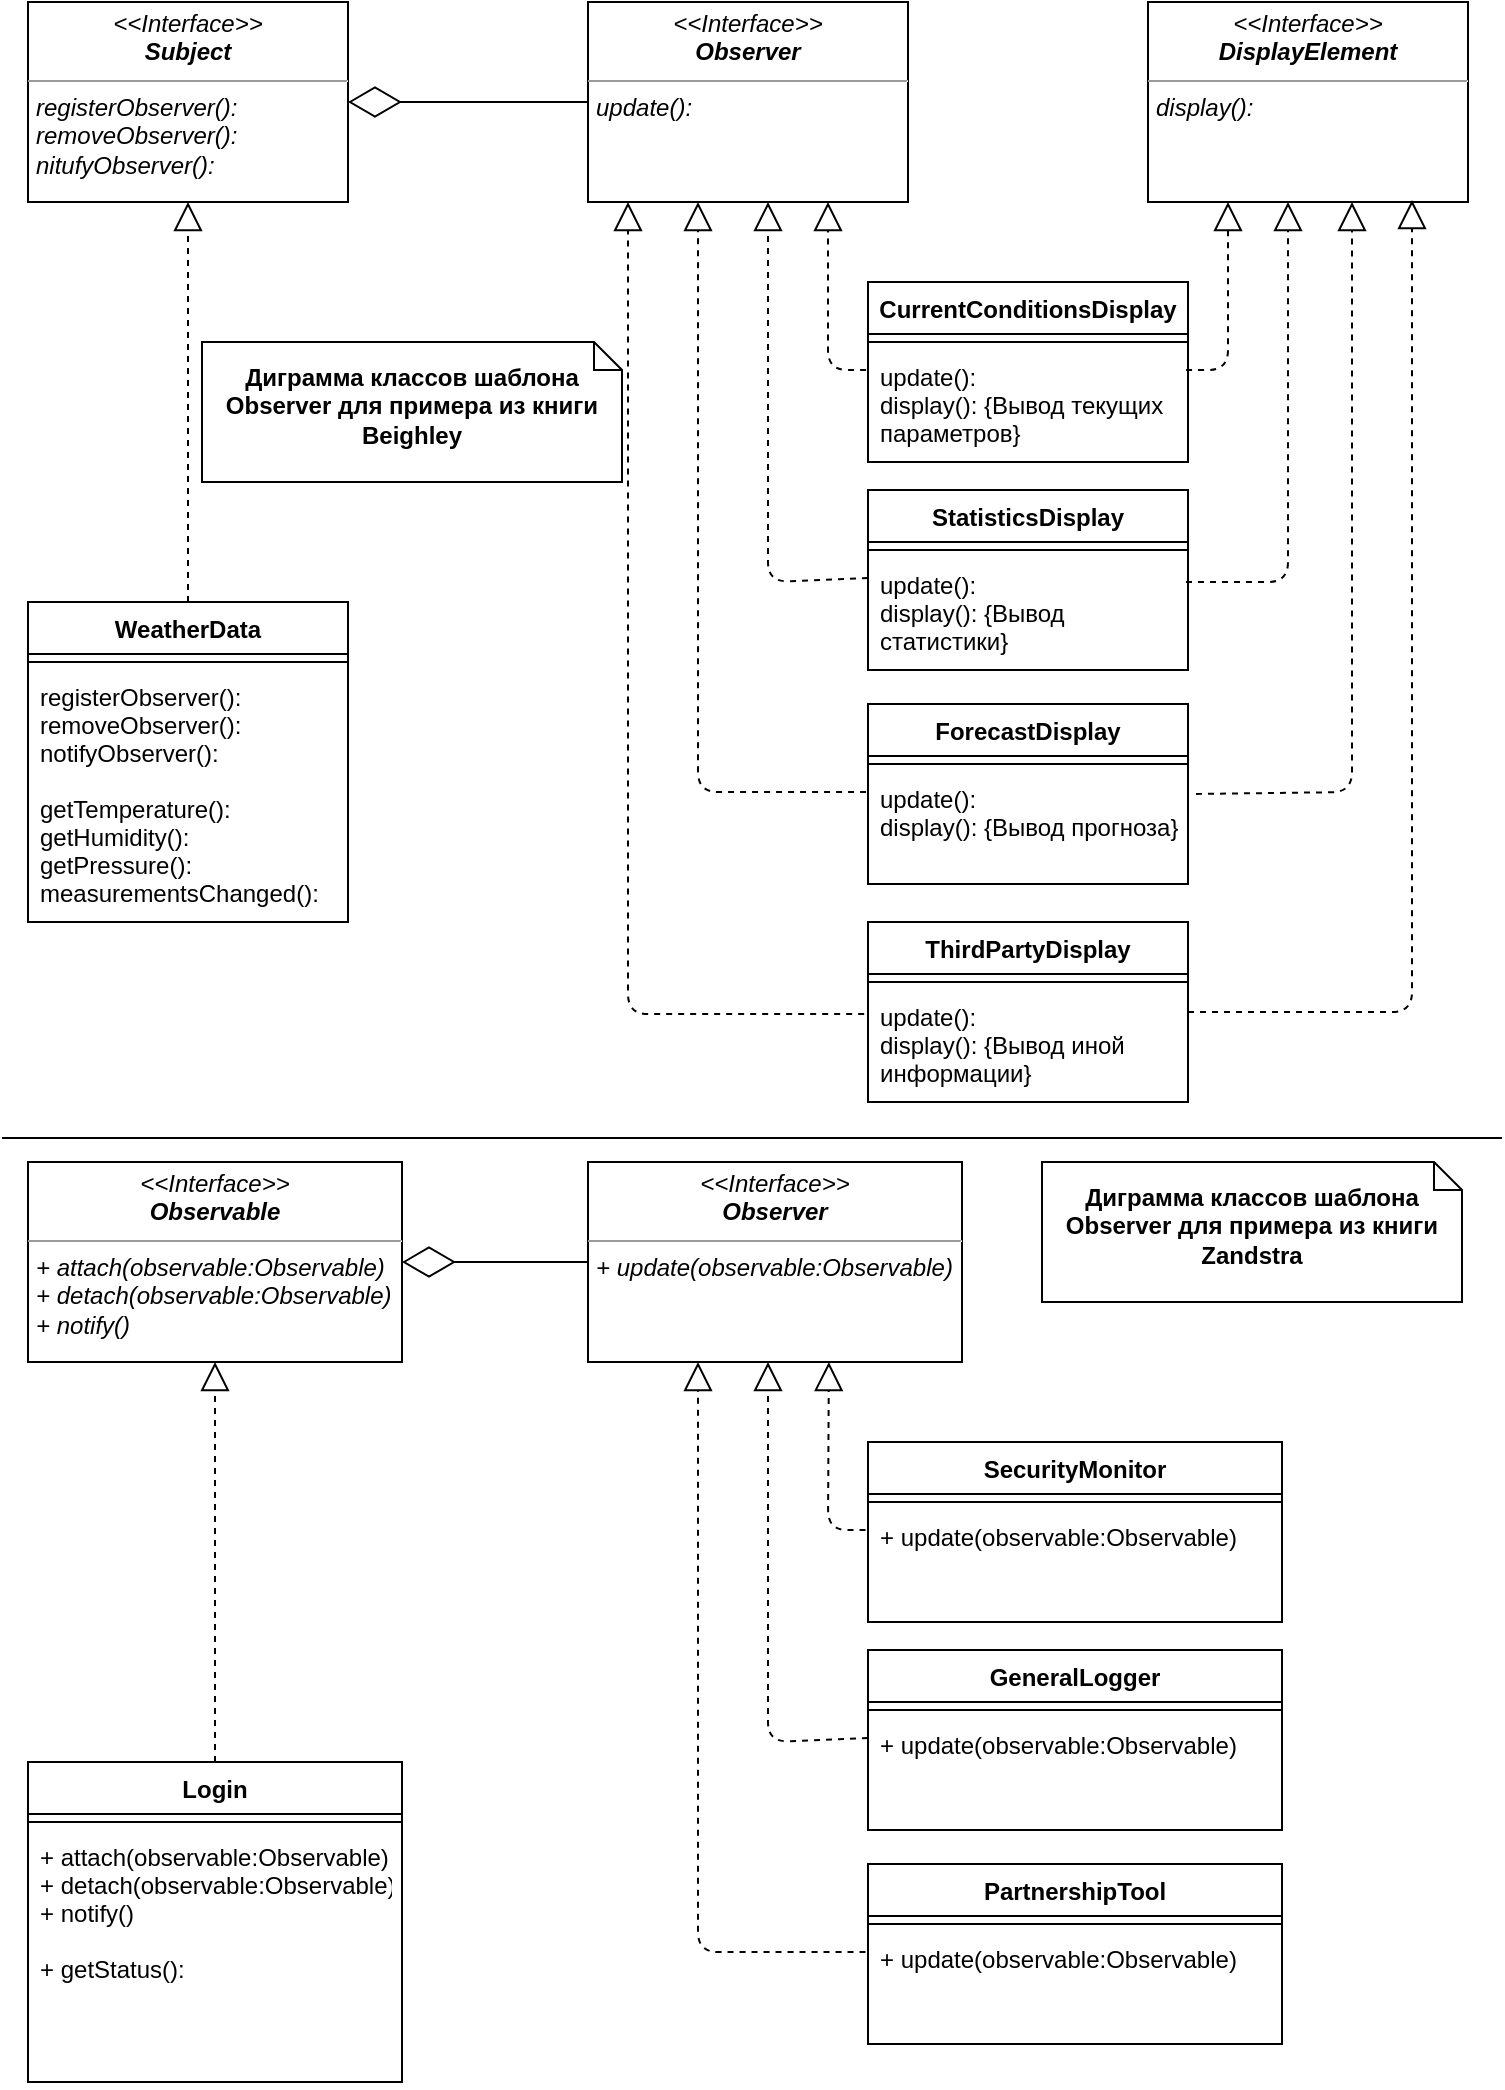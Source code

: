 <mxfile version="11.0.7" type="github"><diagram id="Im0hN4s91Ue4VrRXQH49" name="Page-1"><mxGraphModel dx="1422" dy="795" grid="1" gridSize="10" guides="1" tooltips="1" connect="1" arrows="1" fold="1" page="1" pageScale="1" pageWidth="827" pageHeight="1169" math="0" shadow="0"><root><mxCell id="0"/><mxCell id="1" parent="0"/><mxCell id="SD8tj3Her-AM9PMI1ePa-1" value="WeatherData" style="swimlane;fontStyle=1;align=center;verticalAlign=top;childLayout=stackLayout;horizontal=1;startSize=26;horizontalStack=0;resizeParent=1;resizeParentMax=0;resizeLast=0;collapsible=1;marginBottom=0;" parent="1" vertex="1"><mxGeometry x="53" y="320" width="160" height="160" as="geometry"/></mxCell><mxCell id="SD8tj3Her-AM9PMI1ePa-3" value="" style="line;strokeWidth=1;fillColor=none;align=left;verticalAlign=middle;spacingTop=-1;spacingLeft=3;spacingRight=3;rotatable=0;labelPosition=right;points=[];portConstraint=eastwest;" parent="SD8tj3Her-AM9PMI1ePa-1" vertex="1"><mxGeometry y="26" width="160" height="8" as="geometry"/></mxCell><mxCell id="SD8tj3Her-AM9PMI1ePa-4" value="registerObserver():&#10;removeObserver():&#10;notifyObserver():&#10;&#10;getTemperature():&#10;getHumidity():&#10;getPressure():&#10;measurementsChanged():" style="text;strokeColor=none;fillColor=none;align=left;verticalAlign=top;spacingLeft=4;spacingRight=4;overflow=hidden;rotatable=0;points=[[0,0.5],[1,0.5]];portConstraint=eastwest;" parent="SD8tj3Her-AM9PMI1ePa-1" vertex="1"><mxGeometry y="34" width="160" height="126" as="geometry"/></mxCell><mxCell id="SD8tj3Her-AM9PMI1ePa-13" value="&lt;p style=&quot;margin: 0px ; margin-top: 4px ; text-align: center&quot;&gt;&lt;i&gt;&amp;lt;&amp;lt;Interface&amp;gt;&amp;gt;&lt;/i&gt;&lt;br&gt;&lt;i&gt;&lt;b&gt;Subject&lt;/b&gt;&lt;/i&gt;&lt;/p&gt;&lt;hr size=&quot;1&quot;&gt;&lt;p style=&quot;margin: 0px ; margin-left: 4px&quot;&gt;&lt;/p&gt;&lt;p style=&quot;margin: 0px ; margin-left: 4px&quot;&gt;&lt;i&gt;registerObserver():&lt;/i&gt;&lt;/p&gt;&lt;p style=&quot;margin: 0px ; margin-left: 4px&quot;&gt;&lt;i&gt;removeObserver():&lt;/i&gt;&lt;/p&gt;&lt;p style=&quot;margin: 0px ; margin-left: 4px&quot;&gt;&lt;i&gt;nitufyObserver():&lt;/i&gt;&lt;br&gt;&lt;br&gt;&lt;/p&gt;" style="verticalAlign=top;align=left;overflow=fill;fontSize=12;fontFamily=Helvetica;html=1;" parent="1" vertex="1"><mxGeometry x="53" y="20" width="160" height="100" as="geometry"/></mxCell><mxCell id="SD8tj3Her-AM9PMI1ePa-14" value="&lt;p style=&quot;margin: 0px ; margin-top: 4px ; text-align: center&quot;&gt;&lt;i&gt;&amp;lt;&amp;lt;Interface&amp;gt;&amp;gt;&lt;/i&gt;&lt;br&gt;&lt;b&gt;&lt;i&gt;Observer&lt;/i&gt;&lt;/b&gt;&lt;/p&gt;&lt;hr size=&quot;1&quot;&gt;&lt;p style=&quot;margin: 0px ; margin-left: 4px&quot;&gt;&lt;/p&gt;&lt;p style=&quot;margin: 0px ; margin-left: 4px&quot;&gt;&lt;i&gt;update():&lt;/i&gt;&lt;/p&gt;&lt;p style=&quot;margin: 0px ; margin-left: 4px&quot;&gt;&lt;br&gt;&lt;/p&gt;&lt;p style=&quot;margin: 0px ; margin-left: 4px&quot;&gt;&lt;br&gt;&lt;/p&gt;" style="verticalAlign=top;align=left;overflow=fill;fontSize=12;fontFamily=Helvetica;html=1;" parent="1" vertex="1"><mxGeometry x="333" y="20" width="160" height="100" as="geometry"/></mxCell><mxCell id="SD8tj3Her-AM9PMI1ePa-15" value="&lt;p style=&quot;margin: 0px ; margin-top: 4px ; text-align: center&quot;&gt;&lt;i&gt;&amp;lt;&amp;lt;Interface&amp;gt;&amp;gt;&lt;/i&gt;&lt;br&gt;&lt;b&gt;&lt;i&gt;DisplayElement&lt;/i&gt;&lt;/b&gt;&lt;/p&gt;&lt;hr size=&quot;1&quot;&gt;&lt;p style=&quot;margin: 0px ; margin-left: 4px&quot;&gt;&lt;/p&gt;&lt;p style=&quot;margin: 0px ; margin-left: 4px&quot;&gt;&lt;i&gt;display():&lt;/i&gt;&lt;/p&gt;&lt;p style=&quot;margin: 0px ; margin-left: 4px&quot;&gt;&lt;br&gt;&lt;/p&gt;&lt;p style=&quot;margin: 0px ; margin-left: 4px&quot;&gt;&lt;br&gt;&lt;/p&gt;" style="verticalAlign=top;align=left;overflow=fill;fontSize=12;fontFamily=Helvetica;html=1;" parent="1" vertex="1"><mxGeometry x="613" y="20" width="160" height="100" as="geometry"/></mxCell><mxCell id="SD8tj3Her-AM9PMI1ePa-16" value="CurrentConditionsDisplay" style="swimlane;fontStyle=1;align=center;verticalAlign=top;childLayout=stackLayout;horizontal=1;startSize=26;horizontalStack=0;resizeParent=1;resizeParentMax=0;resizeLast=0;collapsible=1;marginBottom=0;" parent="1" vertex="1"><mxGeometry x="473" y="160" width="160" height="90" as="geometry"/></mxCell><mxCell id="SD8tj3Her-AM9PMI1ePa-17" value="" style="line;strokeWidth=1;fillColor=none;align=left;verticalAlign=middle;spacingTop=-1;spacingLeft=3;spacingRight=3;rotatable=0;labelPosition=right;points=[];portConstraint=eastwest;" parent="SD8tj3Her-AM9PMI1ePa-16" vertex="1"><mxGeometry y="26" width="160" height="8" as="geometry"/></mxCell><mxCell id="SD8tj3Her-AM9PMI1ePa-18" value="update():&#10;display(): {Вывод текущих &#10;параметров}" style="text;strokeColor=none;fillColor=none;align=left;verticalAlign=top;spacingLeft=4;spacingRight=4;overflow=hidden;rotatable=0;points=[[0,0.5],[1,0.5]];portConstraint=eastwest;" parent="SD8tj3Her-AM9PMI1ePa-16" vertex="1"><mxGeometry y="34" width="160" height="56" as="geometry"/></mxCell><mxCell id="SD8tj3Her-AM9PMI1ePa-19" value="" style="endArrow=block;dashed=1;endFill=0;endSize=12;html=1;entryX=0.5;entryY=1;entryDx=0;entryDy=0;" parent="1" source="SD8tj3Her-AM9PMI1ePa-1" target="SD8tj3Her-AM9PMI1ePa-13" edge="1"><mxGeometry width="160" relative="1" as="geometry"><mxPoint x="53" y="500" as="sourcePoint"/><mxPoint x="213" y="500" as="targetPoint"/></mxGeometry></mxCell><mxCell id="SD8tj3Her-AM9PMI1ePa-20" value="" style="endArrow=diamondThin;endFill=0;endSize=24;html=1;exitX=0;exitY=0.5;exitDx=0;exitDy=0;entryX=1;entryY=0.5;entryDx=0;entryDy=0;" parent="1" source="SD8tj3Her-AM9PMI1ePa-14" target="SD8tj3Her-AM9PMI1ePa-13" edge="1"><mxGeometry width="160" relative="1" as="geometry"><mxPoint x="53" y="500" as="sourcePoint"/><mxPoint x="203" y="80" as="targetPoint"/></mxGeometry></mxCell><mxCell id="SD8tj3Her-AM9PMI1ePa-21" value="StatisticsDisplay" style="swimlane;fontStyle=1;align=center;verticalAlign=top;childLayout=stackLayout;horizontal=1;startSize=26;horizontalStack=0;resizeParent=1;resizeParentMax=0;resizeLast=0;collapsible=1;marginBottom=0;" parent="1" vertex="1"><mxGeometry x="473" y="264" width="160" height="90" as="geometry"/></mxCell><mxCell id="SD8tj3Her-AM9PMI1ePa-22" value="" style="line;strokeWidth=1;fillColor=none;align=left;verticalAlign=middle;spacingTop=-1;spacingLeft=3;spacingRight=3;rotatable=0;labelPosition=right;points=[];portConstraint=eastwest;" parent="SD8tj3Her-AM9PMI1ePa-21" vertex="1"><mxGeometry y="26" width="160" height="8" as="geometry"/></mxCell><mxCell id="SD8tj3Her-AM9PMI1ePa-23" value="update():&#10;display(): {Вывод &#10;статистики}" style="text;strokeColor=none;fillColor=none;align=left;verticalAlign=top;spacingLeft=4;spacingRight=4;overflow=hidden;rotatable=0;points=[[0,0.5],[1,0.5]];portConstraint=eastwest;" parent="SD8tj3Her-AM9PMI1ePa-21" vertex="1"><mxGeometry y="34" width="160" height="56" as="geometry"/></mxCell><mxCell id="SD8tj3Her-AM9PMI1ePa-24" value="ForecastDisplay" style="swimlane;fontStyle=1;align=center;verticalAlign=top;childLayout=stackLayout;horizontal=1;startSize=26;horizontalStack=0;resizeParent=1;resizeParentMax=0;resizeLast=0;collapsible=1;marginBottom=0;" parent="1" vertex="1"><mxGeometry x="473" y="371" width="160" height="90" as="geometry"/></mxCell><mxCell id="SD8tj3Her-AM9PMI1ePa-25" value="" style="line;strokeWidth=1;fillColor=none;align=left;verticalAlign=middle;spacingTop=-1;spacingLeft=3;spacingRight=3;rotatable=0;labelPosition=right;points=[];portConstraint=eastwest;" parent="SD8tj3Her-AM9PMI1ePa-24" vertex="1"><mxGeometry y="26" width="160" height="8" as="geometry"/></mxCell><mxCell id="SD8tj3Her-AM9PMI1ePa-26" value="update():&#10;display(): {Вывод прогноза}" style="text;strokeColor=none;fillColor=none;align=left;verticalAlign=top;spacingLeft=4;spacingRight=4;overflow=hidden;rotatable=0;points=[[0,0.5],[1,0.5]];portConstraint=eastwest;" parent="SD8tj3Her-AM9PMI1ePa-24" vertex="1"><mxGeometry y="34" width="160" height="56" as="geometry"/></mxCell><mxCell id="SD8tj3Her-AM9PMI1ePa-27" value="ThirdPartyDisplay" style="swimlane;fontStyle=1;align=center;verticalAlign=top;childLayout=stackLayout;horizontal=1;startSize=26;horizontalStack=0;resizeParent=1;resizeParentMax=0;resizeLast=0;collapsible=1;marginBottom=0;" parent="1" vertex="1"><mxGeometry x="473" y="480" width="160" height="90" as="geometry"/></mxCell><mxCell id="SD8tj3Her-AM9PMI1ePa-28" value="" style="line;strokeWidth=1;fillColor=none;align=left;verticalAlign=middle;spacingTop=-1;spacingLeft=3;spacingRight=3;rotatable=0;labelPosition=right;points=[];portConstraint=eastwest;" parent="SD8tj3Her-AM9PMI1ePa-27" vertex="1"><mxGeometry y="26" width="160" height="8" as="geometry"/></mxCell><mxCell id="SD8tj3Her-AM9PMI1ePa-29" value="update():&#10;display(): {Вывод иной &#10;информации}" style="text;strokeColor=none;fillColor=none;align=left;verticalAlign=top;spacingLeft=4;spacingRight=4;overflow=hidden;rotatable=0;points=[[0,0.5],[1,0.5]];portConstraint=eastwest;" parent="SD8tj3Her-AM9PMI1ePa-27" vertex="1"><mxGeometry y="34" width="160" height="56" as="geometry"/></mxCell><mxCell id="SD8tj3Her-AM9PMI1ePa-30" value="" style="endArrow=block;dashed=1;endFill=0;endSize=12;html=1;entryX=0.75;entryY=1;entryDx=0;entryDy=0;exitX=-0.006;exitY=0.179;exitDx=0;exitDy=0;exitPerimeter=0;" parent="1" source="SD8tj3Her-AM9PMI1ePa-18" target="SD8tj3Her-AM9PMI1ePa-14" edge="1"><mxGeometry width="160" relative="1" as="geometry"><mxPoint x="443" y="360" as="sourcePoint"/><mxPoint x="443" y="160" as="targetPoint"/><Array as="points"><mxPoint x="453" y="204"/></Array></mxGeometry></mxCell><mxCell id="SD8tj3Her-AM9PMI1ePa-31" value="" style="endArrow=block;dashed=1;endFill=0;endSize=12;html=1;entryX=0.75;entryY=1;entryDx=0;entryDy=0;exitX=0;exitY=0.179;exitDx=0;exitDy=0;exitPerimeter=0;" parent="1" source="SD8tj3Her-AM9PMI1ePa-23" edge="1"><mxGeometry width="160" relative="1" as="geometry"><mxPoint x="442.04" y="204.024" as="sourcePoint"/><mxPoint x="423" y="120" as="targetPoint"/><Array as="points"><mxPoint x="423" y="310"/></Array></mxGeometry></mxCell><mxCell id="SD8tj3Her-AM9PMI1ePa-32" value="" style="endArrow=block;dashed=1;endFill=0;endSize=12;html=1;entryX=0.75;entryY=1;entryDx=0;entryDy=0;exitX=-0.006;exitY=0.179;exitDx=0;exitDy=0;exitPerimeter=0;" parent="1" source="SD8tj3Her-AM9PMI1ePa-26" edge="1"><mxGeometry width="160" relative="1" as="geometry"><mxPoint x="438" y="308.024" as="sourcePoint"/><mxPoint x="388" y="120" as="targetPoint"/><Array as="points"><mxPoint x="388" y="415"/></Array></mxGeometry></mxCell><mxCell id="SD8tj3Her-AM9PMI1ePa-33" value="" style="endArrow=block;dashed=1;endFill=0;endSize=12;html=1;entryX=0.75;entryY=1;entryDx=0;entryDy=0;exitX=-0.012;exitY=0.214;exitDx=0;exitDy=0;exitPerimeter=0;" parent="1" source="SD8tj3Her-AM9PMI1ePa-29" edge="1"><mxGeometry width="160" relative="1" as="geometry"><mxPoint x="437.04" y="415.024" as="sourcePoint"/><mxPoint x="353" y="120" as="targetPoint"/><Array as="points"><mxPoint x="353" y="526"/></Array></mxGeometry></mxCell><mxCell id="SD8tj3Her-AM9PMI1ePa-34" value="" style="endArrow=block;dashed=1;endFill=0;endSize=12;html=1;entryX=0.75;entryY=1;entryDx=0;entryDy=0;exitX=0.994;exitY=0.179;exitDx=0;exitDy=0;exitPerimeter=0;" parent="1" source="SD8tj3Her-AM9PMI1ePa-18" edge="1"><mxGeometry width="160" relative="1" as="geometry"><mxPoint x="672.04" y="204.024" as="sourcePoint"/><mxPoint x="653" y="120" as="targetPoint"/><Array as="points"><mxPoint x="653" y="204"/></Array></mxGeometry></mxCell><mxCell id="SD8tj3Her-AM9PMI1ePa-35" value="" style="endArrow=block;dashed=1;endFill=0;endSize=12;html=1;entryX=0.75;entryY=1;entryDx=0;entryDy=0;" parent="1" edge="1"><mxGeometry width="160" relative="1" as="geometry"><mxPoint x="632" y="310" as="sourcePoint"/><mxPoint x="683" y="120" as="targetPoint"/><Array as="points"><mxPoint x="683" y="310"/></Array></mxGeometry></mxCell><mxCell id="SD8tj3Her-AM9PMI1ePa-36" value="" style="endArrow=block;dashed=1;endFill=0;endSize=12;html=1;entryX=0.75;entryY=1;entryDx=0;entryDy=0;exitX=1.025;exitY=0.196;exitDx=0;exitDy=0;exitPerimeter=0;" parent="1" source="SD8tj3Her-AM9PMI1ePa-26" edge="1"><mxGeometry width="160" relative="1" as="geometry"><mxPoint x="799.04" y="415.024" as="sourcePoint"/><mxPoint x="715" y="120" as="targetPoint"/><Array as="points"><mxPoint x="715" y="415"/></Array></mxGeometry></mxCell><mxCell id="SD8tj3Her-AM9PMI1ePa-37" value="" style="endArrow=block;dashed=1;endFill=0;endSize=12;html=1;entryX=0.75;entryY=1;entryDx=0;entryDy=0;" parent="1" edge="1"><mxGeometry width="160" relative="1" as="geometry"><mxPoint x="633" y="525" as="sourcePoint"/><mxPoint x="745" y="119" as="targetPoint"/><Array as="points"><mxPoint x="745" y="525"/></Array></mxGeometry></mxCell><mxCell id="SD8tj3Her-AM9PMI1ePa-38" value="Login" style="swimlane;fontStyle=1;align=center;verticalAlign=top;childLayout=stackLayout;horizontal=1;startSize=26;horizontalStack=0;resizeParent=1;resizeParentMax=0;resizeLast=0;collapsible=1;marginBottom=0;" parent="1" vertex="1"><mxGeometry x="53" y="900" width="187" height="160" as="geometry"/></mxCell><mxCell id="SD8tj3Her-AM9PMI1ePa-39" value="" style="line;strokeWidth=1;fillColor=none;align=left;verticalAlign=middle;spacingTop=-1;spacingLeft=3;spacingRight=3;rotatable=0;labelPosition=right;points=[];portConstraint=eastwest;" parent="SD8tj3Her-AM9PMI1ePa-38" vertex="1"><mxGeometry y="26" width="187" height="8" as="geometry"/></mxCell><mxCell id="SD8tj3Her-AM9PMI1ePa-40" value="+ attach(observable:Observable)&#10;+ detach(observable:Observable)&#10;+ notify()&#10;&#10;+ getStatus():" style="text;strokeColor=none;fillColor=none;align=left;verticalAlign=top;spacingLeft=4;spacingRight=4;overflow=hidden;rotatable=0;points=[[0,0.5],[1,0.5]];portConstraint=eastwest;" parent="SD8tj3Her-AM9PMI1ePa-38" vertex="1"><mxGeometry y="34" width="187" height="126" as="geometry"/></mxCell><mxCell id="SD8tj3Her-AM9PMI1ePa-41" value="&lt;p style=&quot;margin: 0px ; margin-top: 4px ; text-align: center&quot;&gt;&lt;i&gt;&amp;lt;&amp;lt;Interface&amp;gt;&amp;gt;&lt;/i&gt;&lt;br&gt;&lt;i&gt;&lt;b&gt;Observable&lt;/b&gt;&lt;/i&gt;&lt;/p&gt;&lt;hr size=&quot;1&quot;&gt;&lt;p style=&quot;margin: 0px ; margin-left: 4px&quot;&gt;&lt;/p&gt;&lt;p style=&quot;margin: 0px ; margin-left: 4px&quot;&gt;&lt;i&gt;+ attach(observable:Observable)&lt;/i&gt;&lt;/p&gt;&lt;p style=&quot;margin: 0px ; margin-left: 4px&quot;&gt;&lt;i&gt;+ detach(observable:Observable)&lt;/i&gt;&lt;i&gt;&lt;br&gt;&lt;/i&gt;&lt;/p&gt;&lt;p style=&quot;margin: 0px ; margin-left: 4px&quot;&gt;&lt;i&gt;+ notify()&lt;/i&gt;&lt;i&gt;&lt;br&gt;&lt;/i&gt;&lt;/p&gt;&lt;p style=&quot;margin: 0px ; margin-left: 4px&quot;&gt;&lt;br&gt;&lt;/p&gt;" style="verticalAlign=top;align=left;overflow=fill;fontSize=12;fontFamily=Helvetica;html=1;" parent="1" vertex="1"><mxGeometry x="53" y="600" width="187" height="100" as="geometry"/></mxCell><mxCell id="SD8tj3Her-AM9PMI1ePa-42" value="&lt;p style=&quot;margin: 0px ; margin-top: 4px ; text-align: center&quot;&gt;&lt;i&gt;&amp;lt;&amp;lt;Interface&amp;gt;&amp;gt;&lt;/i&gt;&lt;br&gt;&lt;b&gt;&lt;i&gt;Observer&lt;/i&gt;&lt;/b&gt;&lt;/p&gt;&lt;hr size=&quot;1&quot;&gt;&lt;p style=&quot;margin: 0px ; margin-left: 4px&quot;&gt;&lt;/p&gt;&lt;p style=&quot;margin: 0px ; margin-left: 4px&quot;&gt;&lt;i&gt;+ update&lt;/i&gt;&lt;i&gt;(observable:Observable)&lt;/i&gt;&lt;/p&gt;&lt;p style=&quot;margin: 0px ; margin-left: 4px&quot;&gt;&lt;br&gt;&lt;/p&gt;&lt;p style=&quot;margin: 0px ; margin-left: 4px&quot;&gt;&lt;br&gt;&lt;/p&gt;" style="verticalAlign=top;align=left;overflow=fill;fontSize=12;fontFamily=Helvetica;html=1;" parent="1" vertex="1"><mxGeometry x="333" y="600" width="187" height="100" as="geometry"/></mxCell><mxCell id="SD8tj3Her-AM9PMI1ePa-43" value="SecurityMonitor" style="swimlane;fontStyle=1;align=center;verticalAlign=top;childLayout=stackLayout;horizontal=1;startSize=26;horizontalStack=0;resizeParent=1;resizeParentMax=0;resizeLast=0;collapsible=1;marginBottom=0;" parent="1" vertex="1"><mxGeometry x="473" y="740" width="207" height="90" as="geometry"/></mxCell><mxCell id="SD8tj3Her-AM9PMI1ePa-44" value="" style="line;strokeWidth=1;fillColor=none;align=left;verticalAlign=middle;spacingTop=-1;spacingLeft=3;spacingRight=3;rotatable=0;labelPosition=right;points=[];portConstraint=eastwest;" parent="SD8tj3Her-AM9PMI1ePa-43" vertex="1"><mxGeometry y="26" width="207" height="8" as="geometry"/></mxCell><mxCell id="SD8tj3Her-AM9PMI1ePa-45" value="+ update(observable:Observable)" style="text;strokeColor=none;fillColor=none;align=left;verticalAlign=top;spacingLeft=4;spacingRight=4;overflow=hidden;rotatable=0;points=[[0,0.5],[1,0.5]];portConstraint=eastwest;" parent="SD8tj3Her-AM9PMI1ePa-43" vertex="1"><mxGeometry y="34" width="207" height="56" as="geometry"/></mxCell><mxCell id="SD8tj3Her-AM9PMI1ePa-46" value="" style="endArrow=block;dashed=1;endFill=0;endSize=12;html=1;entryX=0.5;entryY=1;entryDx=0;entryDy=0;" parent="1" source="SD8tj3Her-AM9PMI1ePa-38" target="SD8tj3Her-AM9PMI1ePa-41" edge="1"><mxGeometry width="160" relative="1" as="geometry"><mxPoint x="53" y="1080" as="sourcePoint"/><mxPoint x="213" y="1080" as="targetPoint"/></mxGeometry></mxCell><mxCell id="SD8tj3Her-AM9PMI1ePa-47" value="" style="endArrow=diamondThin;endFill=0;endSize=24;html=1;exitX=0;exitY=0.5;exitDx=0;exitDy=0;entryX=1;entryY=0.5;entryDx=0;entryDy=0;" parent="1" source="SD8tj3Her-AM9PMI1ePa-42" target="SD8tj3Her-AM9PMI1ePa-41" edge="1"><mxGeometry width="160" relative="1" as="geometry"><mxPoint x="53" y="1080" as="sourcePoint"/><mxPoint x="203" y="660" as="targetPoint"/></mxGeometry></mxCell><mxCell id="SD8tj3Her-AM9PMI1ePa-48" value="GeneralLogger" style="swimlane;fontStyle=1;align=center;verticalAlign=top;childLayout=stackLayout;horizontal=1;startSize=26;horizontalStack=0;resizeParent=1;resizeParentMax=0;resizeLast=0;collapsible=1;marginBottom=0;" parent="1" vertex="1"><mxGeometry x="473" y="844" width="207" height="90" as="geometry"/></mxCell><mxCell id="SD8tj3Her-AM9PMI1ePa-49" value="" style="line;strokeWidth=1;fillColor=none;align=left;verticalAlign=middle;spacingTop=-1;spacingLeft=3;spacingRight=3;rotatable=0;labelPosition=right;points=[];portConstraint=eastwest;" parent="SD8tj3Her-AM9PMI1ePa-48" vertex="1"><mxGeometry y="26" width="207" height="8" as="geometry"/></mxCell><mxCell id="SD8tj3Her-AM9PMI1ePa-50" value="+ update(observable:Observable)" style="text;strokeColor=none;fillColor=none;align=left;verticalAlign=top;spacingLeft=4;spacingRight=4;overflow=hidden;rotatable=0;points=[[0,0.5],[1,0.5]];portConstraint=eastwest;" parent="SD8tj3Her-AM9PMI1ePa-48" vertex="1"><mxGeometry y="34" width="207" height="56" as="geometry"/></mxCell><mxCell id="SD8tj3Her-AM9PMI1ePa-51" value="PartnershipTool" style="swimlane;fontStyle=1;align=center;verticalAlign=top;childLayout=stackLayout;horizontal=1;startSize=26;horizontalStack=0;resizeParent=1;resizeParentMax=0;resizeLast=0;collapsible=1;marginBottom=0;" parent="1" vertex="1"><mxGeometry x="473" y="951" width="207" height="90" as="geometry"/></mxCell><mxCell id="SD8tj3Her-AM9PMI1ePa-52" value="" style="line;strokeWidth=1;fillColor=none;align=left;verticalAlign=middle;spacingTop=-1;spacingLeft=3;spacingRight=3;rotatable=0;labelPosition=right;points=[];portConstraint=eastwest;" parent="SD8tj3Her-AM9PMI1ePa-51" vertex="1"><mxGeometry y="26" width="207" height="8" as="geometry"/></mxCell><mxCell id="SD8tj3Her-AM9PMI1ePa-53" value="+ update(observable:Observable)" style="text;strokeColor=none;fillColor=none;align=left;verticalAlign=top;spacingLeft=4;spacingRight=4;overflow=hidden;rotatable=0;points=[[0,0.5],[1,0.5]];portConstraint=eastwest;" parent="SD8tj3Her-AM9PMI1ePa-51" vertex="1"><mxGeometry y="34" width="207" height="56" as="geometry"/></mxCell><mxCell id="SD8tj3Her-AM9PMI1ePa-57" value="" style="endArrow=block;dashed=1;endFill=0;endSize=12;html=1;exitX=-0.006;exitY=0.179;exitDx=0;exitDy=0;exitPerimeter=0;entryX=0.644;entryY=1;entryDx=0;entryDy=0;entryPerimeter=0;" parent="1" source="SD8tj3Her-AM9PMI1ePa-45" target="SD8tj3Her-AM9PMI1ePa-42" edge="1"><mxGeometry width="160" relative="1" as="geometry"><mxPoint x="443" y="940" as="sourcePoint"/><mxPoint x="490" y="710" as="targetPoint"/><Array as="points"><mxPoint x="453" y="784"/></Array></mxGeometry></mxCell><mxCell id="SD8tj3Her-AM9PMI1ePa-58" value="" style="endArrow=block;dashed=1;endFill=0;endSize=12;html=1;entryX=0.75;entryY=1;entryDx=0;entryDy=0;exitX=0;exitY=0.179;exitDx=0;exitDy=0;exitPerimeter=0;" parent="1" source="SD8tj3Her-AM9PMI1ePa-50" edge="1"><mxGeometry width="160" relative="1" as="geometry"><mxPoint x="442.04" y="784.024" as="sourcePoint"/><mxPoint x="423" y="700" as="targetPoint"/><Array as="points"><mxPoint x="423" y="890"/></Array></mxGeometry></mxCell><mxCell id="SD8tj3Her-AM9PMI1ePa-59" value="" style="endArrow=block;dashed=1;endFill=0;endSize=12;html=1;entryX=0.75;entryY=1;entryDx=0;entryDy=0;exitX=-0.006;exitY=0.179;exitDx=0;exitDy=0;exitPerimeter=0;" parent="1" source="SD8tj3Her-AM9PMI1ePa-53" edge="1"><mxGeometry width="160" relative="1" as="geometry"><mxPoint x="438" y="888.024" as="sourcePoint"/><mxPoint x="388" y="700" as="targetPoint"/><Array as="points"><mxPoint x="388" y="995"/></Array></mxGeometry></mxCell><mxCell id="SD8tj3Her-AM9PMI1ePa-61" value="" style="line;strokeWidth=1;fillColor=none;align=left;verticalAlign=middle;spacingTop=-1;spacingLeft=3;spacingRight=3;rotatable=0;labelPosition=right;points=[];portConstraint=eastwest;" parent="1" vertex="1"><mxGeometry x="40" y="584" width="750" height="8" as="geometry"/></mxCell><mxCell id="SD8tj3Her-AM9PMI1ePa-62" value="Диграмма классов шаблона Observer для примера из книги Zandstra" style="shape=note;whiteSpace=wrap;html=1;size=14;verticalAlign=middle;align=center;spacingTop=-6;fontStyle=1" parent="1" vertex="1"><mxGeometry x="560" y="600" width="210" height="70" as="geometry"/></mxCell><mxCell id="SD8tj3Her-AM9PMI1ePa-63" value="Диграмма классов шаблона Observer для примера из книги Beighley" style="shape=note;whiteSpace=wrap;html=1;size=14;verticalAlign=middle;align=center;spacingTop=-6;fontStyle=1" parent="1" vertex="1"><mxGeometry x="140" y="190" width="210" height="70" as="geometry"/></mxCell></root></mxGraphModel></diagram></mxfile>